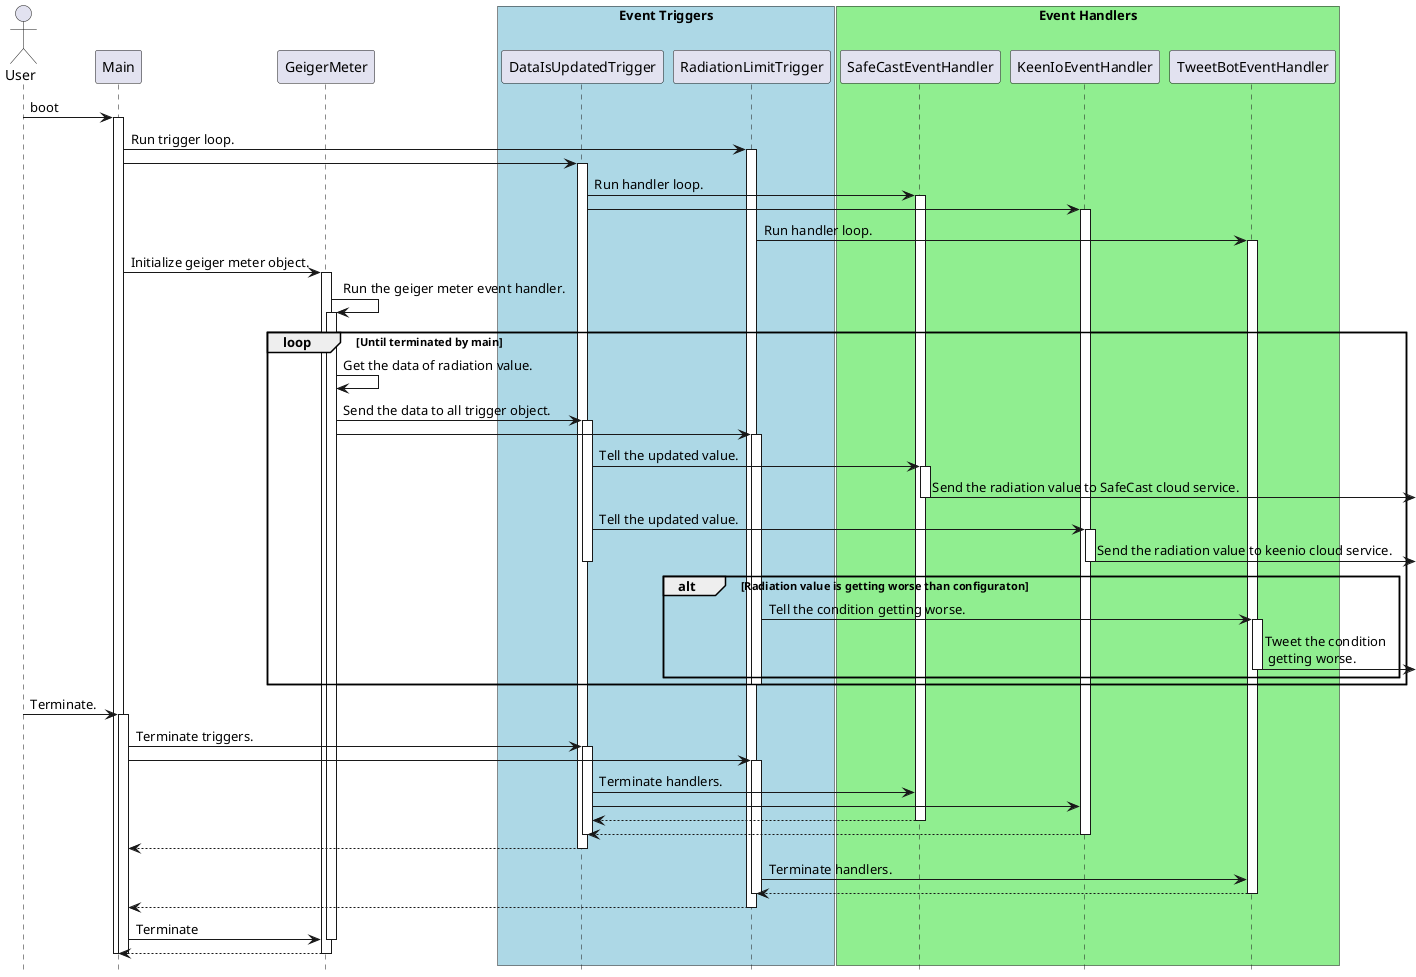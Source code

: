 ' sequence diagram
@startuml
hide footbox
actor User
participant Main
participant GeigerMeter
participant DataIsUpdatedTrigger
participant RadiationLimitTrigger
participant KeenIoEventHandler
participant TweetBotEventHandler
box "Event Triggers" #LightBlue
    participant DataIsUpdatedTrigger
    participant RadiationLimitTrigger
end box
box "Event Handlers" #LightGreen
    participant SafeCastEventHandler
    participant KeenIoEventHandler
    participant TweetBotEventHandler
end box

User -> Main : boot
activate Main

Main -> RadiationLimitTrigger : Run trigger loop.
activate RadiationLimitTrigger
Main -> DataIsUpdatedTrigger
activate DataIsUpdatedTrigger

DataIsUpdatedTrigger -> SafeCastEventHandler : Run handler loop.
activate SafeCastEventHandler
DataIsUpdatedTrigger -> KeenIoEventHandler
activate KeenIoEventHandler 
RadiationLimitTrigger -> TweetBotEventHandler : Run handler loop.
activate TweetBotEventHandler

Main -> GeigerMeter : Initialize geiger meter object.
activate GeigerMeter
GeigerMeter -> GeigerMeter : Run the geiger meter event handler.
activate GeigerMeter

loop Until terminated by main
    GeigerMeter -> GeigerMeter : Get the data of radiation value.
    GeigerMeter -> DataIsUpdatedTrigger : Send the data to all trigger object.
    activate DataIsUpdatedTrigger
    GeigerMeter -> RadiationLimitTrigger
    activate RadiationLimitTrigger

    DataIsUpdatedTrigger -> SafeCastEventHandler : Tell the updated value.
    activate SafeCastEventHandler
    SafeCastEventHandler ->] : Send the radiation value to SafeCast cloud service.
    deactivate SafeCastEventHandler
    DataIsUpdatedTrigger -> KeenIoEventHandler : Tell the updated value.
    activate KeenIoEventHandler
    KeenIoEventHandler ->] : Send the radiation value to keenio cloud service.
    deactivate KeenIoEventHandler
    deactivate DataIsUpdatedTrigger

    alt Radiation value is getting worse than configuraton
        RadiationLimitTrigger -> TweetBotEventHandler : Tell the condition getting worse.
        activate TweetBotEventHandler
        TweetBotEventHandler ->] : Tweet the condition\n getting worse.
        deactivate TweetBotEventHandler
    end
    deactivate RadiationLimitTrigger
end

User -> Main : Terminate.
activate Main
Main -> DataIsUpdatedTrigger : Terminate triggers.
activate DataIsUpdatedTrigger
Main -> RadiationLimitTrigger
activate RadiationLimitTrigger
DataIsUpdatedTrigger -> SafeCastEventHandler : Terminate handlers.
DataIsUpdatedTrigger -> KeenIoEventHandler
DataIsUpdatedTrigger <-- SafeCastEventHandler
deactivate SafeCastEventHandler
DataIsUpdatedTrigger <-- KeenIoEventHandler
deactivate KeenIoEventHandler
deactivate DataIsUpdatedTrigger
Main <-- DataIsUpdatedTrigger
deactivate DataIsUpdatedTrigger
RadiationLimitTrigger -> TweetBotEventHandler : Terminate handlers.
RadiationLimitTrigger <-- TweetBotEventHandler
deactivate TweetBotEventHandler
deactivate RadiationLimitTrigger
Main <-- RadiationLimitTrigger
deactivate RadiationLimitTrigger

Main -> GeigerMeter : Terminate
deactivate GeigerMeter
Main <-- GeigerMeter
deactivate GeigerMeter
deactivate Main
deactivate Main
@enduml
